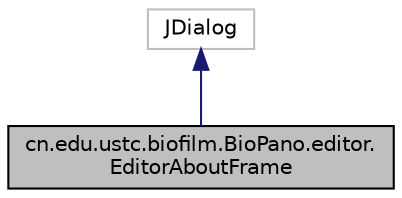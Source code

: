 digraph "cn.edu.ustc.biofilm.BioPano.editor.EditorAboutFrame"
{
  edge [fontname="Helvetica",fontsize="10",labelfontname="Helvetica",labelfontsize="10"];
  node [fontname="Helvetica",fontsize="10",shape=record];
  Node1 [label="cn.edu.ustc.biofilm.BioPano.editor.\lEditorAboutFrame",height=0.2,width=0.4,color="black", fillcolor="grey75", style="filled", fontcolor="black"];
  Node2 -> Node1 [dir="back",color="midnightblue",fontsize="10",style="solid",fontname="Helvetica"];
  Node2 [label="JDialog",height=0.2,width=0.4,color="grey75", fillcolor="white", style="filled"];
}
